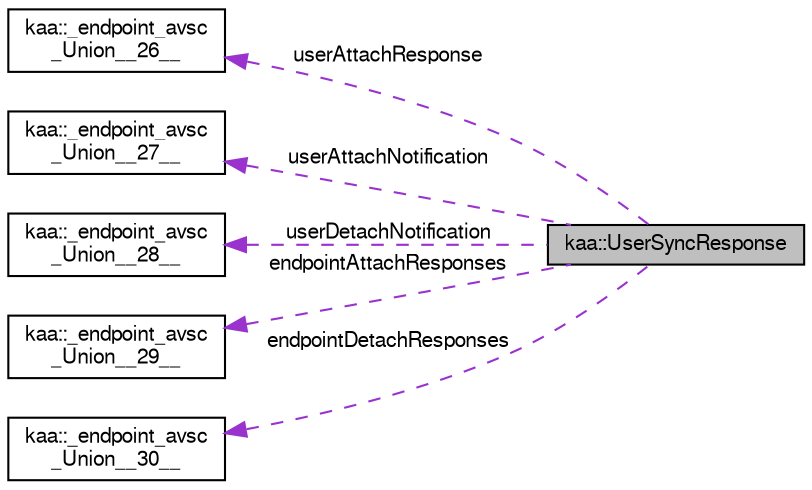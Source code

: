 digraph "kaa::UserSyncResponse"
{
  bgcolor="transparent";
  edge [fontname="FreeSans",fontsize="10",labelfontname="FreeSans",labelfontsize="10"];
  node [fontname="FreeSans",fontsize="10",shape=record];
  rankdir="LR";
  Node1 [label="kaa::UserSyncResponse",height=0.2,width=0.4,color="black", fillcolor="grey75", style="filled" fontcolor="black"];
  Node2 -> Node1 [dir="back",color="darkorchid3",fontsize="10",style="dashed",label=" userAttachResponse" ,fontname="FreeSans"];
  Node2 [label="kaa::_endpoint_avsc\l_Union__26__",height=0.2,width=0.4,color="black",URL="$structkaa_1_1__endpoint__avsc__Union____26____.html"];
  Node3 -> Node1 [dir="back",color="darkorchid3",fontsize="10",style="dashed",label=" userAttachNotification" ,fontname="FreeSans"];
  Node3 [label="kaa::_endpoint_avsc\l_Union__27__",height=0.2,width=0.4,color="black",URL="$structkaa_1_1__endpoint__avsc__Union____27____.html"];
  Node4 -> Node1 [dir="back",color="darkorchid3",fontsize="10",style="dashed",label=" userDetachNotification" ,fontname="FreeSans"];
  Node4 [label="kaa::_endpoint_avsc\l_Union__28__",height=0.2,width=0.4,color="black",URL="$structkaa_1_1__endpoint__avsc__Union____28____.html"];
  Node5 -> Node1 [dir="back",color="darkorchid3",fontsize="10",style="dashed",label=" endpointAttachResponses" ,fontname="FreeSans"];
  Node5 [label="kaa::_endpoint_avsc\l_Union__29__",height=0.2,width=0.4,color="black",URL="$structkaa_1_1__endpoint__avsc__Union____29____.html"];
  Node6 -> Node1 [dir="back",color="darkorchid3",fontsize="10",style="dashed",label=" endpointDetachResponses" ,fontname="FreeSans"];
  Node6 [label="kaa::_endpoint_avsc\l_Union__30__",height=0.2,width=0.4,color="black",URL="$structkaa_1_1__endpoint__avsc__Union____30____.html"];
}
